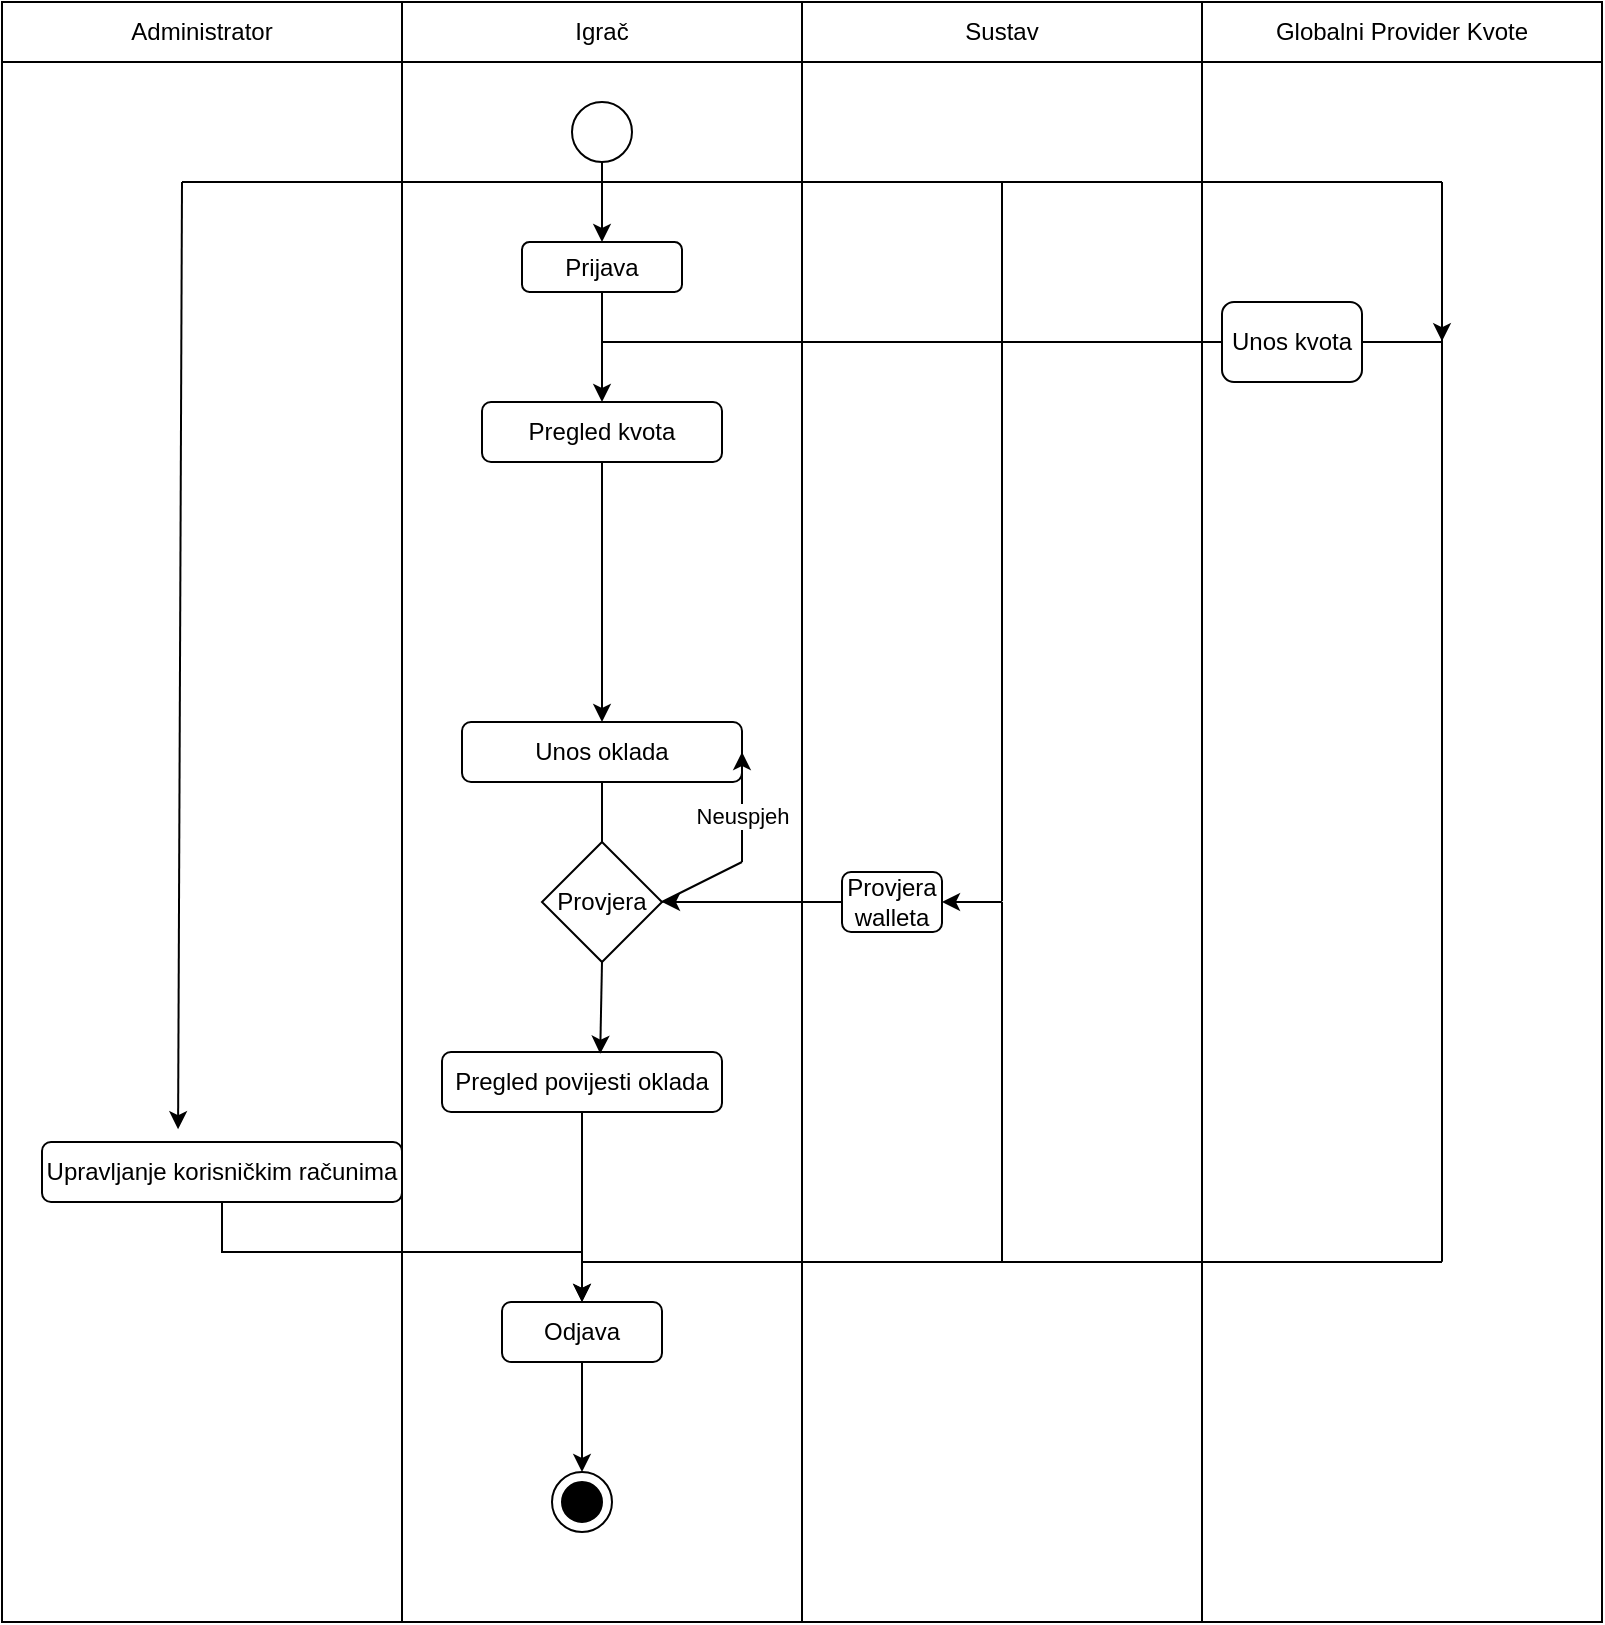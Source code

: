 <mxfile version="24.5.5" type="device">
  <diagram name="Page-1" id="arClDejTxvfNBvChGNd_">
    <mxGraphModel dx="1643" dy="756" grid="1" gridSize="10" guides="1" tooltips="1" connect="1" arrows="1" fold="1" page="1" pageScale="1" pageWidth="827" pageHeight="1169" math="0" shadow="0">
      <root>
        <mxCell id="0" />
        <mxCell id="1" parent="0" />
        <mxCell id="2" value="" style="rounded=0;whiteSpace=wrap;html=1;" vertex="1" parent="1">
          <mxGeometry x="150" y="90" width="200" height="780" as="geometry" />
        </mxCell>
        <mxCell id="3" value="" style="rounded=0;whiteSpace=wrap;html=1;" vertex="1" parent="1">
          <mxGeometry x="350" y="70" width="200" height="800" as="geometry" />
        </mxCell>
        <mxCell id="4" value="" style="rounded=0;whiteSpace=wrap;html=1;" vertex="1" parent="1">
          <mxGeometry x="550" y="90" width="200" height="780" as="geometry" />
        </mxCell>
        <mxCell id="5" value="" style="rounded=0;whiteSpace=wrap;html=1;" vertex="1" parent="1">
          <mxGeometry x="750" y="90" width="200" height="780" as="geometry" />
        </mxCell>
        <mxCell id="6" value="Administrator" style="rounded=0;whiteSpace=wrap;html=1;" vertex="1" parent="1">
          <mxGeometry x="150" y="60" width="200" height="30" as="geometry" />
        </mxCell>
        <mxCell id="7" value="Igrač" style="rounded=0;whiteSpace=wrap;html=1;" vertex="1" parent="1">
          <mxGeometry x="350" y="60" width="200" height="30" as="geometry" />
        </mxCell>
        <mxCell id="8" value="Sustav" style="rounded=0;whiteSpace=wrap;html=1;" vertex="1" parent="1">
          <mxGeometry x="550" y="60" width="200" height="30" as="geometry" />
        </mxCell>
        <mxCell id="9" value="Globalni Provider Kvote" style="rounded=0;whiteSpace=wrap;html=1;" vertex="1" parent="1">
          <mxGeometry x="750" y="60" width="200" height="30" as="geometry" />
        </mxCell>
        <mxCell id="10" style="edgeStyle=orthogonalEdgeStyle;rounded=0;orthogonalLoop=1;jettySize=auto;html=1;exitX=0.5;exitY=1;exitDx=0;exitDy=0;entryX=0.5;entryY=0;entryDx=0;entryDy=0;" edge="1" parent="1" source="11" target="13">
          <mxGeometry relative="1" as="geometry" />
        </mxCell>
        <mxCell id="11" value="" style="ellipse;whiteSpace=wrap;html=1;aspect=fixed;" vertex="1" parent="1">
          <mxGeometry x="435" y="110" width="30" height="30" as="geometry" />
        </mxCell>
        <mxCell id="12" style="edgeStyle=orthogonalEdgeStyle;rounded=0;orthogonalLoop=1;jettySize=auto;html=1;exitX=0.5;exitY=1;exitDx=0;exitDy=0;entryX=0.5;entryY=0;entryDx=0;entryDy=0;" edge="1" parent="1" source="13" target="15">
          <mxGeometry relative="1" as="geometry" />
        </mxCell>
        <mxCell id="13" value="Prijava" style="rounded=1;whiteSpace=wrap;html=1;" vertex="1" parent="1">
          <mxGeometry x="410" y="180" width="80" height="25" as="geometry" />
        </mxCell>
        <mxCell id="15" value="Pregled kvota" style="rounded=1;whiteSpace=wrap;html=1;" vertex="1" parent="1">
          <mxGeometry x="390" y="260" width="120" height="30" as="geometry" />
        </mxCell>
        <mxCell id="16" style="edgeStyle=orthogonalEdgeStyle;rounded=0;orthogonalLoop=1;jettySize=auto;html=1;exitX=0.5;exitY=1;exitDx=0;exitDy=0;entryX=0.5;entryY=0;entryDx=0;entryDy=0;" edge="1" parent="1" source="15" target="21">
          <mxGeometry relative="1" as="geometry">
            <mxPoint x="450" y="330" as="targetPoint" />
          </mxGeometry>
        </mxCell>
        <mxCell id="21" value="Unos oklada" style="rounded=1;whiteSpace=wrap;html=1;" vertex="1" parent="1">
          <mxGeometry x="380" y="420" width="140" height="30" as="geometry" />
        </mxCell>
        <mxCell id="23" value="Pregled povijesti oklada" style="rounded=1;whiteSpace=wrap;html=1;" vertex="1" parent="1">
          <mxGeometry x="370" y="585" width="140" height="30" as="geometry" />
        </mxCell>
        <mxCell id="24" style="edgeStyle=orthogonalEdgeStyle;rounded=0;orthogonalLoop=1;jettySize=auto;html=1;exitX=0.5;exitY=1;exitDx=0;exitDy=0;entryX=0.5;entryY=0;entryDx=0;entryDy=0;" edge="1" parent="1" source="23" target="27">
          <mxGeometry relative="1" as="geometry">
            <mxPoint x="320" y="610" as="targetPoint" />
          </mxGeometry>
        </mxCell>
        <mxCell id="25" value="Upravljanje korisničkim računima" style="rounded=1;whiteSpace=wrap;html=1;" vertex="1" parent="1">
          <mxGeometry x="170" y="630" width="180" height="30" as="geometry" />
        </mxCell>
        <mxCell id="26" style="edgeStyle=orthogonalEdgeStyle;rounded=0;orthogonalLoop=1;jettySize=auto;html=1;exitX=0.5;exitY=1;exitDx=0;exitDy=0;entryX=0.5;entryY=0;entryDx=0;entryDy=0;" edge="1" parent="1" source="25" target="27">
          <mxGeometry relative="1" as="geometry" />
        </mxCell>
        <mxCell id="27" value="Odjava" style="rounded=1;whiteSpace=wrap;html=1;" vertex="1" parent="1">
          <mxGeometry x="400" y="710" width="80" height="30" as="geometry" />
        </mxCell>
        <mxCell id="28" value="" style="ellipse;whiteSpace=wrap;html=1;aspect=fixed;" vertex="1" parent="1">
          <mxGeometry x="425" y="795" width="30" height="30" as="geometry" />
        </mxCell>
        <mxCell id="29" value="" style="ellipse;whiteSpace=wrap;html=1;aspect=fixed;fillColor=#000000;" vertex="1" parent="1">
          <mxGeometry x="430" y="800" width="20" height="20" as="geometry" />
        </mxCell>
        <mxCell id="pR7k-XiKdVi4OpIOija3-118" value="Provjera" style="rhombus;whiteSpace=wrap;html=1;" vertex="1" parent="1">
          <mxGeometry x="420" y="480" width="60" height="60" as="geometry" />
        </mxCell>
        <mxCell id="pR7k-XiKdVi4OpIOija3-119" value="" style="endArrow=none;html=1;rounded=0;entryX=0.5;entryY=1;entryDx=0;entryDy=0;exitX=0.5;exitY=0;exitDx=0;exitDy=0;" edge="1" parent="1" source="pR7k-XiKdVi4OpIOija3-118" target="21">
          <mxGeometry width="50" height="50" relative="1" as="geometry">
            <mxPoint x="440" y="500" as="sourcePoint" />
            <mxPoint x="490" y="450" as="targetPoint" />
          </mxGeometry>
        </mxCell>
        <mxCell id="pR7k-XiKdVi4OpIOija3-120" value="" style="endArrow=classic;html=1;rounded=0;exitX=0.5;exitY=1;exitDx=0;exitDy=0;entryX=0.565;entryY=0.029;entryDx=0;entryDy=0;entryPerimeter=0;" edge="1" parent="1" source="pR7k-XiKdVi4OpIOija3-118" target="23">
          <mxGeometry width="50" height="50" relative="1" as="geometry">
            <mxPoint x="480" y="570" as="sourcePoint" />
            <mxPoint x="530" y="520" as="targetPoint" />
          </mxGeometry>
        </mxCell>
        <mxCell id="pR7k-XiKdVi4OpIOija3-122" value="" style="endArrow=none;html=1;rounded=0;exitX=1;exitY=0.5;exitDx=0;exitDy=0;" edge="1" parent="1" source="pR7k-XiKdVi4OpIOija3-118">
          <mxGeometry width="50" height="50" relative="1" as="geometry">
            <mxPoint x="470" y="540" as="sourcePoint" />
            <mxPoint x="520" y="490" as="targetPoint" />
          </mxGeometry>
        </mxCell>
        <mxCell id="pR7k-XiKdVi4OpIOija3-123" value="" style="endArrow=classic;html=1;rounded=0;entryX=1;entryY=0.5;entryDx=0;entryDy=0;" edge="1" parent="1" target="21">
          <mxGeometry width="50" height="50" relative="1" as="geometry">
            <mxPoint x="520" y="490" as="sourcePoint" />
            <mxPoint x="530" y="450" as="targetPoint" />
          </mxGeometry>
        </mxCell>
        <mxCell id="pR7k-XiKdVi4OpIOija3-124" value="Neuspjeh" style="edgeLabel;html=1;align=center;verticalAlign=middle;resizable=0;points=[];" vertex="1" connectable="0" parent="pR7k-XiKdVi4OpIOija3-123">
          <mxGeometry x="-0.172" relative="1" as="geometry">
            <mxPoint as="offset" />
          </mxGeometry>
        </mxCell>
        <mxCell id="pR7k-XiKdVi4OpIOija3-130" value="" style="endArrow=classic;html=1;rounded=0;exitX=0.5;exitY=1;exitDx=0;exitDy=0;entryX=0.5;entryY=0;entryDx=0;entryDy=0;" edge="1" parent="1" source="27" target="28">
          <mxGeometry width="50" height="50" relative="1" as="geometry">
            <mxPoint x="450" y="790" as="sourcePoint" />
            <mxPoint x="500" y="740" as="targetPoint" />
          </mxGeometry>
        </mxCell>
        <mxCell id="pR7k-XiKdVi4OpIOija3-131" value="" style="endArrow=none;html=1;rounded=0;" edge="1" parent="1">
          <mxGeometry width="50" height="50" relative="1" as="geometry">
            <mxPoint x="240" y="150" as="sourcePoint" />
            <mxPoint x="450" y="150" as="targetPoint" />
          </mxGeometry>
        </mxCell>
        <mxCell id="pR7k-XiKdVi4OpIOija3-132" value="" style="endArrow=classic;html=1;rounded=0;entryX=0.378;entryY=-0.213;entryDx=0;entryDy=0;entryPerimeter=0;" edge="1" parent="1" target="25">
          <mxGeometry width="50" height="50" relative="1" as="geometry">
            <mxPoint x="240" y="150" as="sourcePoint" />
            <mxPoint x="260" y="260" as="targetPoint" />
          </mxGeometry>
        </mxCell>
        <mxCell id="pR7k-XiKdVi4OpIOija3-133" value="" style="endArrow=none;html=1;rounded=0;" edge="1" parent="1">
          <mxGeometry width="50" height="50" relative="1" as="geometry">
            <mxPoint x="450" y="150" as="sourcePoint" />
            <mxPoint x="660" y="150" as="targetPoint" />
          </mxGeometry>
        </mxCell>
        <mxCell id="pR7k-XiKdVi4OpIOija3-134" value="" style="endArrow=none;html=1;rounded=0;" edge="1" parent="1">
          <mxGeometry width="50" height="50" relative="1" as="geometry">
            <mxPoint x="660" y="150" as="sourcePoint" />
            <mxPoint x="870" y="150" as="targetPoint" />
          </mxGeometry>
        </mxCell>
        <mxCell id="pR7k-XiKdVi4OpIOija3-135" value="" style="endArrow=none;html=1;rounded=0;exitX=0.5;exitY=0.538;exitDx=0;exitDy=0;exitPerimeter=0;" edge="1" parent="1" source="4">
          <mxGeometry width="50" height="50" relative="1" as="geometry">
            <mxPoint x="650" y="240" as="sourcePoint" />
            <mxPoint x="650" y="150" as="targetPoint" />
          </mxGeometry>
        </mxCell>
        <mxCell id="pR7k-XiKdVi4OpIOija3-137" value="" style="endArrow=classic;html=1;rounded=0;entryX=1;entryY=0.5;entryDx=0;entryDy=0;" edge="1" parent="1" source="pR7k-XiKdVi4OpIOija3-139" target="pR7k-XiKdVi4OpIOija3-118">
          <mxGeometry width="50" height="50" relative="1" as="geometry">
            <mxPoint x="650" y="510" as="sourcePoint" />
            <mxPoint x="630" y="530" as="targetPoint" />
          </mxGeometry>
        </mxCell>
        <mxCell id="pR7k-XiKdVi4OpIOija3-140" value="" style="endArrow=classic;html=1;rounded=0;entryX=1;entryY=0.5;entryDx=0;entryDy=0;" edge="1" parent="1" target="pR7k-XiKdVi4OpIOija3-139">
          <mxGeometry width="50" height="50" relative="1" as="geometry">
            <mxPoint x="650" y="510" as="sourcePoint" />
            <mxPoint x="480" y="510" as="targetPoint" />
          </mxGeometry>
        </mxCell>
        <mxCell id="pR7k-XiKdVi4OpIOija3-139" value="Provjera&lt;div&gt;walleta&lt;/div&gt;" style="rounded=1;whiteSpace=wrap;html=1;" vertex="1" parent="1">
          <mxGeometry x="570" y="495" width="50" height="30" as="geometry" />
        </mxCell>
        <mxCell id="pR7k-XiKdVi4OpIOija3-143" value="" style="endArrow=none;html=1;rounded=0;exitX=0.5;exitY=0.769;exitDx=0;exitDy=0;exitPerimeter=0;" edge="1" parent="1" source="4">
          <mxGeometry width="50" height="50" relative="1" as="geometry">
            <mxPoint x="650" y="610" as="sourcePoint" />
            <mxPoint x="650" y="510" as="targetPoint" />
          </mxGeometry>
        </mxCell>
        <mxCell id="pR7k-XiKdVi4OpIOija3-145" value="" style="endArrow=none;html=1;rounded=0;" edge="1" parent="1">
          <mxGeometry width="50" height="50" relative="1" as="geometry">
            <mxPoint x="440" y="690" as="sourcePoint" />
            <mxPoint x="650" y="690" as="targetPoint" />
          </mxGeometry>
        </mxCell>
        <mxCell id="pR7k-XiKdVi4OpIOija3-146" value="" style="endArrow=classic;html=1;rounded=0;entryX=0.6;entryY=0.179;entryDx=0;entryDy=0;entryPerimeter=0;" edge="1" parent="1" target="5">
          <mxGeometry width="50" height="50" relative="1" as="geometry">
            <mxPoint x="870" y="150" as="sourcePoint" />
            <mxPoint x="870" y="210" as="targetPoint" />
          </mxGeometry>
        </mxCell>
        <mxCell id="pR7k-XiKdVi4OpIOija3-147" value="" style="endArrow=none;html=1;rounded=0;" edge="1" parent="1" source="pR7k-XiKdVi4OpIOija3-148">
          <mxGeometry width="50" height="50" relative="1" as="geometry">
            <mxPoint x="450" y="230" as="sourcePoint" />
            <mxPoint x="870" y="230" as="targetPoint" />
          </mxGeometry>
        </mxCell>
        <mxCell id="pR7k-XiKdVi4OpIOija3-153" value="" style="endArrow=none;html=1;rounded=0;" edge="1" parent="1" target="pR7k-XiKdVi4OpIOija3-148">
          <mxGeometry width="50" height="50" relative="1" as="geometry">
            <mxPoint x="450" y="230" as="sourcePoint" />
            <mxPoint x="870" y="230" as="targetPoint" />
          </mxGeometry>
        </mxCell>
        <mxCell id="pR7k-XiKdVi4OpIOija3-148" value="Unos kvota" style="rounded=1;whiteSpace=wrap;html=1;" vertex="1" parent="1">
          <mxGeometry x="760" y="210" width="70" height="40" as="geometry" />
        </mxCell>
        <mxCell id="pR7k-XiKdVi4OpIOija3-154" value="" style="endArrow=none;html=1;rounded=0;exitX=0.6;exitY=0.769;exitDx=0;exitDy=0;exitPerimeter=0;" edge="1" parent="1" source="5">
          <mxGeometry width="50" height="50" relative="1" as="geometry">
            <mxPoint x="870" y="585" as="sourcePoint" />
            <mxPoint x="870" y="225" as="targetPoint" />
          </mxGeometry>
        </mxCell>
        <mxCell id="pR7k-XiKdVi4OpIOija3-155" value="" style="endArrow=none;html=1;rounded=0;" edge="1" parent="1">
          <mxGeometry width="50" height="50" relative="1" as="geometry">
            <mxPoint x="650" y="690" as="sourcePoint" />
            <mxPoint x="870" y="690" as="targetPoint" />
          </mxGeometry>
        </mxCell>
      </root>
    </mxGraphModel>
  </diagram>
</mxfile>
